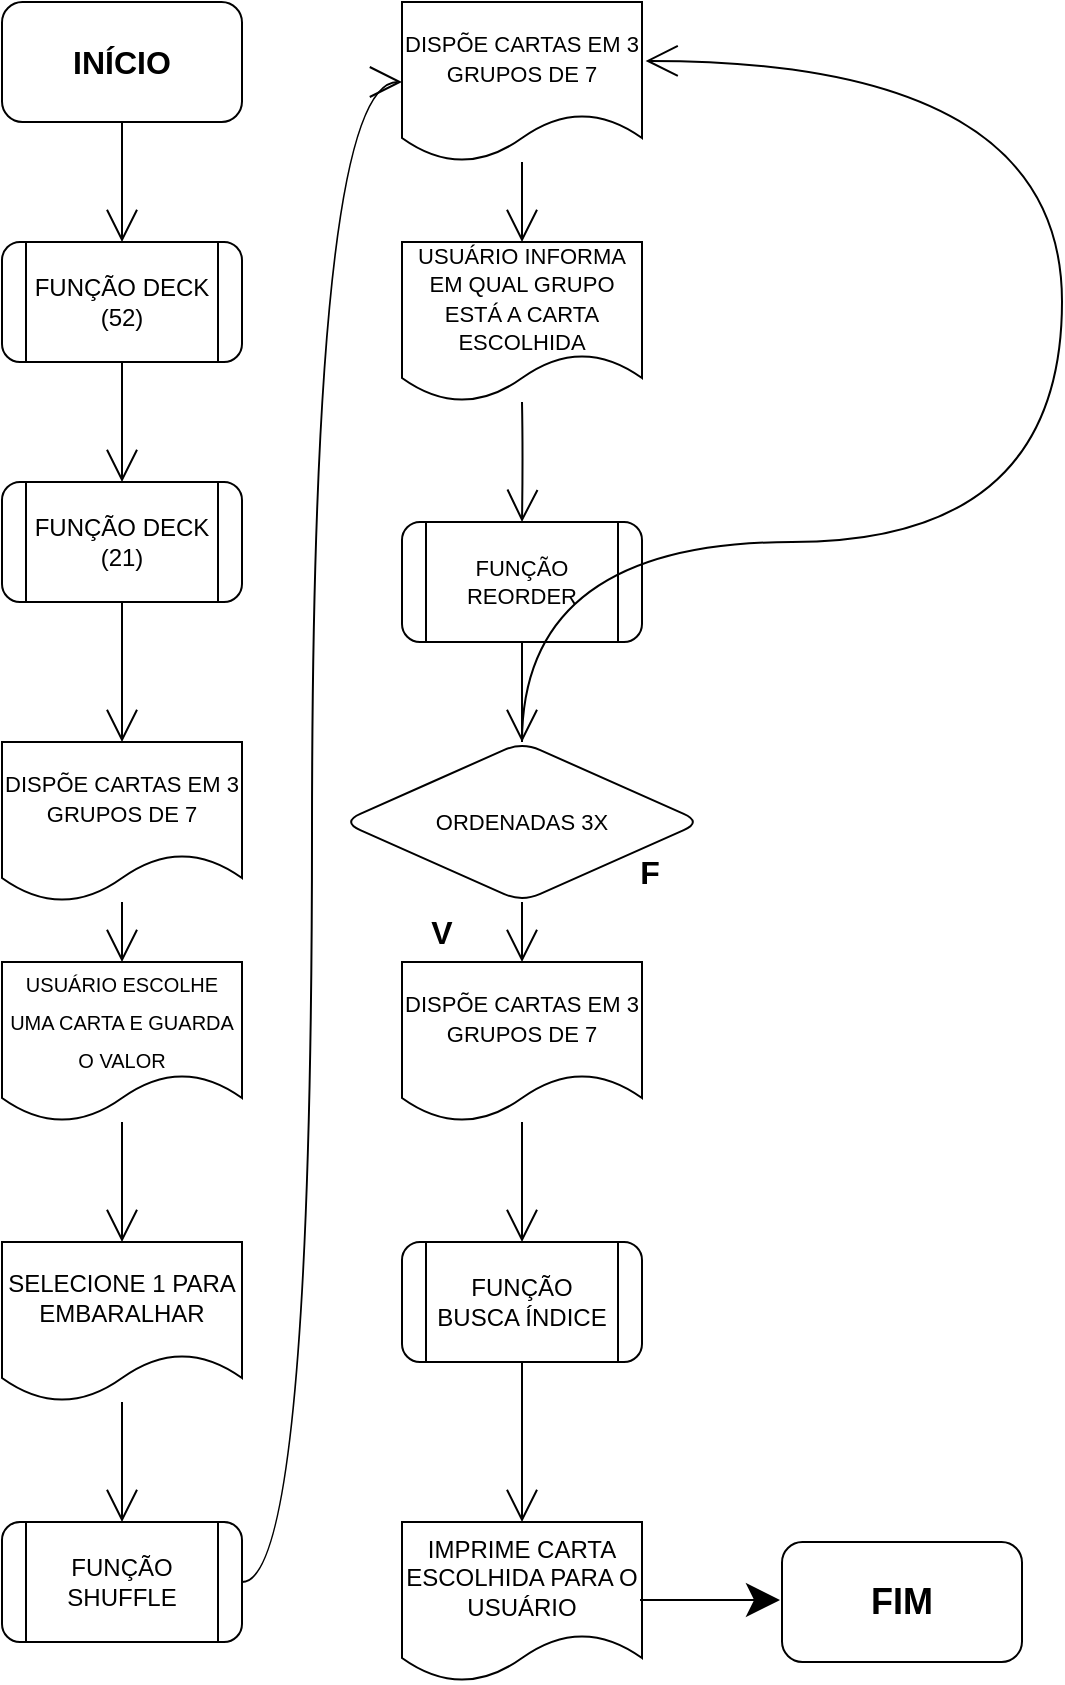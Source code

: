 <mxfile version="20.2.7" type="github"><diagram id="nwa3kOMWmGkIM2IqhZSU" name="Página-1"><mxGraphModel dx="1662" dy="786" grid="1" gridSize="10" guides="1" tooltips="1" connect="1" arrows="1" fold="1" page="1" pageScale="1" pageWidth="827" pageHeight="1169" math="0" shadow="0"><root><mxCell id="0"/><mxCell id="1" parent="0"/><mxCell id="EQU8g-kWJzJQX2_rtWoD-4" style="edgeStyle=orthogonalEdgeStyle;curved=1;rounded=1;orthogonalLoop=1;jettySize=auto;html=1;fontSize=12;endArrow=open;startSize=14;endSize=14;" edge="1" parent="1" source="EQU8g-kWJzJQX2_rtWoD-1"><mxGeometry relative="1" as="geometry"><mxPoint x="180" y="160" as="targetPoint"/></mxGeometry></mxCell><mxCell id="EQU8g-kWJzJQX2_rtWoD-1" value="&lt;font style=&quot;font-size: 16px;&quot;&gt;&lt;b&gt;INÍCIO&lt;/b&gt;&lt;/font&gt;" style="rounded=1;whiteSpace=wrap;html=1;arcSize=17;" vertex="1" parent="1"><mxGeometry x="120" y="40" width="120" height="60" as="geometry"/></mxCell><mxCell id="EQU8g-kWJzJQX2_rtWoD-8" style="edgeStyle=orthogonalEdgeStyle;curved=1;rounded=1;orthogonalLoop=1;jettySize=auto;html=1;fontSize=12;endArrow=open;startSize=14;endSize=14;" edge="1" parent="1"><mxGeometry relative="1" as="geometry"><mxPoint x="180" y="220" as="sourcePoint"/><mxPoint x="180" y="280" as="targetPoint"/></mxGeometry></mxCell><mxCell id="EQU8g-kWJzJQX2_rtWoD-34" style="edgeStyle=orthogonalEdgeStyle;curved=1;rounded=1;orthogonalLoop=1;jettySize=auto;html=1;fontSize=10;endArrow=open;startSize=14;endSize=14;" edge="1" parent="1" source="EQU8g-kWJzJQX2_rtWoD-6" target="EQU8g-kWJzJQX2_rtWoD-14"><mxGeometry relative="1" as="geometry"/></mxCell><mxCell id="EQU8g-kWJzJQX2_rtWoD-6" value="SELECIONE 1 PARA EMBARALHAR" style="shape=document;whiteSpace=wrap;html=1;boundedLbl=1;rounded=1;fontSize=12;" vertex="1" parent="1"><mxGeometry x="120" y="660" width="120" height="80" as="geometry"/></mxCell><mxCell id="EQU8g-kWJzJQX2_rtWoD-11" value="FUNÇÃO DECK (52)" style="shape=process;whiteSpace=wrap;html=1;backgroundOutline=1;rounded=1;fontSize=12;" vertex="1" parent="1"><mxGeometry x="120" y="160" width="120" height="60" as="geometry"/></mxCell><mxCell id="EQU8g-kWJzJQX2_rtWoD-36" style="edgeStyle=orthogonalEdgeStyle;curved=1;rounded=1;orthogonalLoop=1;jettySize=auto;html=1;entryX=0.5;entryY=0;entryDx=0;entryDy=0;fontSize=10;endArrow=open;startSize=14;endSize=14;" edge="1" parent="1" source="EQU8g-kWJzJQX2_rtWoD-13" target="EQU8g-kWJzJQX2_rtWoD-35"><mxGeometry relative="1" as="geometry"/></mxCell><mxCell id="EQU8g-kWJzJQX2_rtWoD-13" value="FUNÇÃO DECK (21)" style="shape=process;whiteSpace=wrap;html=1;backgroundOutline=1;rounded=1;fontSize=12;" vertex="1" parent="1"><mxGeometry x="120" y="280" width="120" height="60" as="geometry"/></mxCell><mxCell id="EQU8g-kWJzJQX2_rtWoD-16" style="edgeStyle=orthogonalEdgeStyle;curved=1;rounded=1;orthogonalLoop=1;jettySize=auto;html=1;entryX=0;entryY=0.5;entryDx=0;entryDy=0;fontSize=11;endArrow=open;startSize=14;endSize=14;" edge="1" parent="1" source="EQU8g-kWJzJQX2_rtWoD-14" target="EQU8g-kWJzJQX2_rtWoD-15"><mxGeometry relative="1" as="geometry"/></mxCell><mxCell id="EQU8g-kWJzJQX2_rtWoD-14" value="FUNÇÃO SHUFFLE" style="shape=process;whiteSpace=wrap;html=1;backgroundOutline=1;rounded=1;fontSize=12;" vertex="1" parent="1"><mxGeometry x="120" y="800" width="120" height="60" as="geometry"/></mxCell><mxCell id="EQU8g-kWJzJQX2_rtWoD-28" style="edgeStyle=orthogonalEdgeStyle;curved=1;rounded=1;orthogonalLoop=1;jettySize=auto;html=1;entryX=0.5;entryY=0;entryDx=0;entryDy=0;fontSize=10;endArrow=open;startSize=14;endSize=14;" edge="1" parent="1" source="EQU8g-kWJzJQX2_rtWoD-15"><mxGeometry relative="1" as="geometry"><mxPoint x="380" y="160" as="targetPoint"/></mxGeometry></mxCell><mxCell id="EQU8g-kWJzJQX2_rtWoD-15" value="&lt;font style=&quot;font-size: 11px;&quot;&gt;DISPÕE CARTAS EM 3 GRUPOS DE 7&lt;/font&gt;" style="shape=document;whiteSpace=wrap;html=1;boundedLbl=1;rounded=1;fontSize=12;" vertex="1" parent="1"><mxGeometry x="320" y="40" width="120" height="80" as="geometry"/></mxCell><mxCell id="EQU8g-kWJzJQX2_rtWoD-20" style="edgeStyle=orthogonalEdgeStyle;curved=1;rounded=1;orthogonalLoop=1;jettySize=auto;html=1;entryX=0.5;entryY=0;entryDx=0;entryDy=0;fontSize=11;endArrow=open;startSize=14;endSize=14;" edge="1" parent="1" source="EQU8g-kWJzJQX2_rtWoD-17" target="EQU8g-kWJzJQX2_rtWoD-19"><mxGeometry relative="1" as="geometry"/></mxCell><mxCell id="EQU8g-kWJzJQX2_rtWoD-17" value="FUNÇÃO REORDER" style="shape=process;whiteSpace=wrap;html=1;backgroundOutline=1;rounded=1;fontSize=11;" vertex="1" parent="1"><mxGeometry x="320" y="300" width="120" height="60" as="geometry"/></mxCell><mxCell id="EQU8g-kWJzJQX2_rtWoD-26" value="" style="edgeStyle=orthogonalEdgeStyle;curved=1;rounded=1;orthogonalLoop=1;jettySize=auto;html=1;fontSize=16;endArrow=open;startSize=14;endSize=14;entryX=1.015;entryY=0.368;entryDx=0;entryDy=0;entryPerimeter=0;" edge="1" parent="1" source="EQU8g-kWJzJQX2_rtWoD-19" target="EQU8g-kWJzJQX2_rtWoD-15"><mxGeometry relative="1" as="geometry"><mxPoint x="550" y="310" as="targetPoint"/><Array as="points"><mxPoint x="650" y="310"/><mxPoint x="650" y="69"/></Array></mxGeometry></mxCell><mxCell id="EQU8g-kWJzJQX2_rtWoD-40" style="edgeStyle=orthogonalEdgeStyle;curved=1;rounded=1;orthogonalLoop=1;jettySize=auto;html=1;entryX=0.5;entryY=0;entryDx=0;entryDy=0;fontSize=10;endArrow=open;startSize=14;endSize=14;" edge="1" parent="1" source="EQU8g-kWJzJQX2_rtWoD-19" target="EQU8g-kWJzJQX2_rtWoD-39"><mxGeometry relative="1" as="geometry"/></mxCell><mxCell id="EQU8g-kWJzJQX2_rtWoD-19" value="ORDENADAS 3X" style="rhombus;whiteSpace=wrap;html=1;rounded=1;fontSize=11;" vertex="1" parent="1"><mxGeometry x="290" y="410" width="180" height="80" as="geometry"/></mxCell><mxCell id="EQU8g-kWJzJQX2_rtWoD-21" value="&lt;b&gt;&lt;font style=&quot;font-size: 16px;&quot;&gt;F&lt;/font&gt;&lt;/b&gt;" style="text;html=1;strokeColor=none;fillColor=none;align=center;verticalAlign=middle;whiteSpace=wrap;rounded=0;fontSize=11;" vertex="1" parent="1"><mxGeometry x="414" y="460" width="60" height="30" as="geometry"/></mxCell><mxCell id="EQU8g-kWJzJQX2_rtWoD-22" value="&lt;b&gt;&lt;font style=&quot;font-size: 16px;&quot;&gt;V&lt;/font&gt;&lt;/b&gt;" style="text;html=1;strokeColor=none;fillColor=none;align=center;verticalAlign=middle;whiteSpace=wrap;rounded=0;fontSize=11;" vertex="1" parent="1"><mxGeometry x="310" y="490" width="60" height="30" as="geometry"/></mxCell><mxCell id="EQU8g-kWJzJQX2_rtWoD-29" style="edgeStyle=orthogonalEdgeStyle;curved=1;rounded=1;orthogonalLoop=1;jettySize=auto;html=1;entryX=0.5;entryY=0;entryDx=0;entryDy=0;fontSize=10;endArrow=open;startSize=14;endSize=14;" edge="1" parent="1" target="EQU8g-kWJzJQX2_rtWoD-17"><mxGeometry relative="1" as="geometry"><mxPoint x="380" y="240" as="sourcePoint"/></mxGeometry></mxCell><mxCell id="EQU8g-kWJzJQX2_rtWoD-33" style="edgeStyle=orthogonalEdgeStyle;curved=1;rounded=1;orthogonalLoop=1;jettySize=auto;html=1;entryX=0.5;entryY=0;entryDx=0;entryDy=0;fontSize=10;endArrow=open;startSize=14;endSize=14;" edge="1" parent="1" source="EQU8g-kWJzJQX2_rtWoD-30" target="EQU8g-kWJzJQX2_rtWoD-6"><mxGeometry relative="1" as="geometry"/></mxCell><mxCell id="EQU8g-kWJzJQX2_rtWoD-30" value="&lt;font style=&quot;font-size: 10px;&quot;&gt;USUÁRIO ESCOLHE UMA CARTA E GUARDA O VALOR&lt;/font&gt;" style="shape=document;whiteSpace=wrap;html=1;boundedLbl=1;rounded=1;fontSize=16;" vertex="1" parent="1"><mxGeometry x="120" y="520" width="120" height="80" as="geometry"/></mxCell><mxCell id="EQU8g-kWJzJQX2_rtWoD-37" style="edgeStyle=orthogonalEdgeStyle;curved=1;rounded=1;orthogonalLoop=1;jettySize=auto;html=1;entryX=0.5;entryY=0;entryDx=0;entryDy=0;fontSize=10;endArrow=open;startSize=14;endSize=14;" edge="1" parent="1" source="EQU8g-kWJzJQX2_rtWoD-35" target="EQU8g-kWJzJQX2_rtWoD-30"><mxGeometry relative="1" as="geometry"/></mxCell><mxCell id="EQU8g-kWJzJQX2_rtWoD-35" value="&lt;font style=&quot;font-size: 11px;&quot;&gt;DISPÕE CARTAS EM 3 GRUPOS DE 7&lt;/font&gt;" style="shape=document;whiteSpace=wrap;html=1;boundedLbl=1;rounded=1;fontSize=12;" vertex="1" parent="1"><mxGeometry x="120" y="410" width="120" height="80" as="geometry"/></mxCell><mxCell id="EQU8g-kWJzJQX2_rtWoD-38" value="&lt;font style=&quot;font-size: 11px;&quot;&gt;USUÁRIO INFORMA EM QUAL GRUPO ESTÁ A CARTA ESCOLHIDA&lt;/font&gt;" style="shape=document;whiteSpace=wrap;html=1;boundedLbl=1;rounded=1;fontSize=12;" vertex="1" parent="1"><mxGeometry x="320" y="160" width="120" height="80" as="geometry"/></mxCell><mxCell id="EQU8g-kWJzJQX2_rtWoD-41" style="edgeStyle=orthogonalEdgeStyle;curved=1;rounded=1;orthogonalLoop=1;jettySize=auto;html=1;fontSize=10;endArrow=open;startSize=14;endSize=14;" edge="1" parent="1" source="EQU8g-kWJzJQX2_rtWoD-39"><mxGeometry relative="1" as="geometry"><mxPoint x="380" y="660" as="targetPoint"/></mxGeometry></mxCell><mxCell id="EQU8g-kWJzJQX2_rtWoD-39" value="&lt;font style=&quot;font-size: 11px;&quot;&gt;DISPÕE CARTAS EM 3 GRUPOS DE 7&lt;/font&gt;" style="shape=document;whiteSpace=wrap;html=1;boundedLbl=1;rounded=1;fontSize=12;" vertex="1" parent="1"><mxGeometry x="320" y="520" width="120" height="80" as="geometry"/></mxCell><mxCell id="EQU8g-kWJzJQX2_rtWoD-42" value="IMPRIME CARTA ESCOLHIDA PARA O USUÁRIO" style="shape=document;whiteSpace=wrap;html=1;boundedLbl=1;rounded=1;fontSize=12;" vertex="1" parent="1"><mxGeometry x="320" y="800" width="120" height="80" as="geometry"/></mxCell><mxCell id="EQU8g-kWJzJQX2_rtWoD-44" style="edgeStyle=orthogonalEdgeStyle;curved=1;rounded=1;orthogonalLoop=1;jettySize=auto;html=1;entryX=0.5;entryY=0;entryDx=0;entryDy=0;fontSize=12;endArrow=open;startSize=14;endSize=14;" edge="1" parent="1" source="EQU8g-kWJzJQX2_rtWoD-43" target="EQU8g-kWJzJQX2_rtWoD-42"><mxGeometry relative="1" as="geometry"/></mxCell><mxCell id="EQU8g-kWJzJQX2_rtWoD-43" value="&lt;font style=&quot;font-size: 12px;&quot;&gt;FUNÇÃO BUSCA ÍNDICE&lt;/font&gt;" style="shape=process;whiteSpace=wrap;html=1;backgroundOutline=1;rounded=1;fontSize=10;" vertex="1" parent="1"><mxGeometry x="320" y="660" width="120" height="60" as="geometry"/></mxCell><mxCell id="EQU8g-kWJzJQX2_rtWoD-45" value="" style="endArrow=classic;html=1;rounded=1;fontSize=12;startSize=14;endSize=14;curved=1;" edge="1" parent="1"><mxGeometry width="50" height="50" relative="1" as="geometry"><mxPoint x="439" y="839" as="sourcePoint"/><mxPoint x="509" y="839" as="targetPoint"/><Array as="points"><mxPoint x="469" y="839"/></Array></mxGeometry></mxCell><mxCell id="EQU8g-kWJzJQX2_rtWoD-46" value="&lt;font style=&quot;font-size: 18px;&quot;&gt;&lt;b&gt;FIM&lt;/b&gt;&lt;/font&gt;" style="rounded=1;whiteSpace=wrap;html=1;arcSize=17;" vertex="1" parent="1"><mxGeometry x="510" y="810" width="120" height="60" as="geometry"/></mxCell></root></mxGraphModel></diagram></mxfile>
